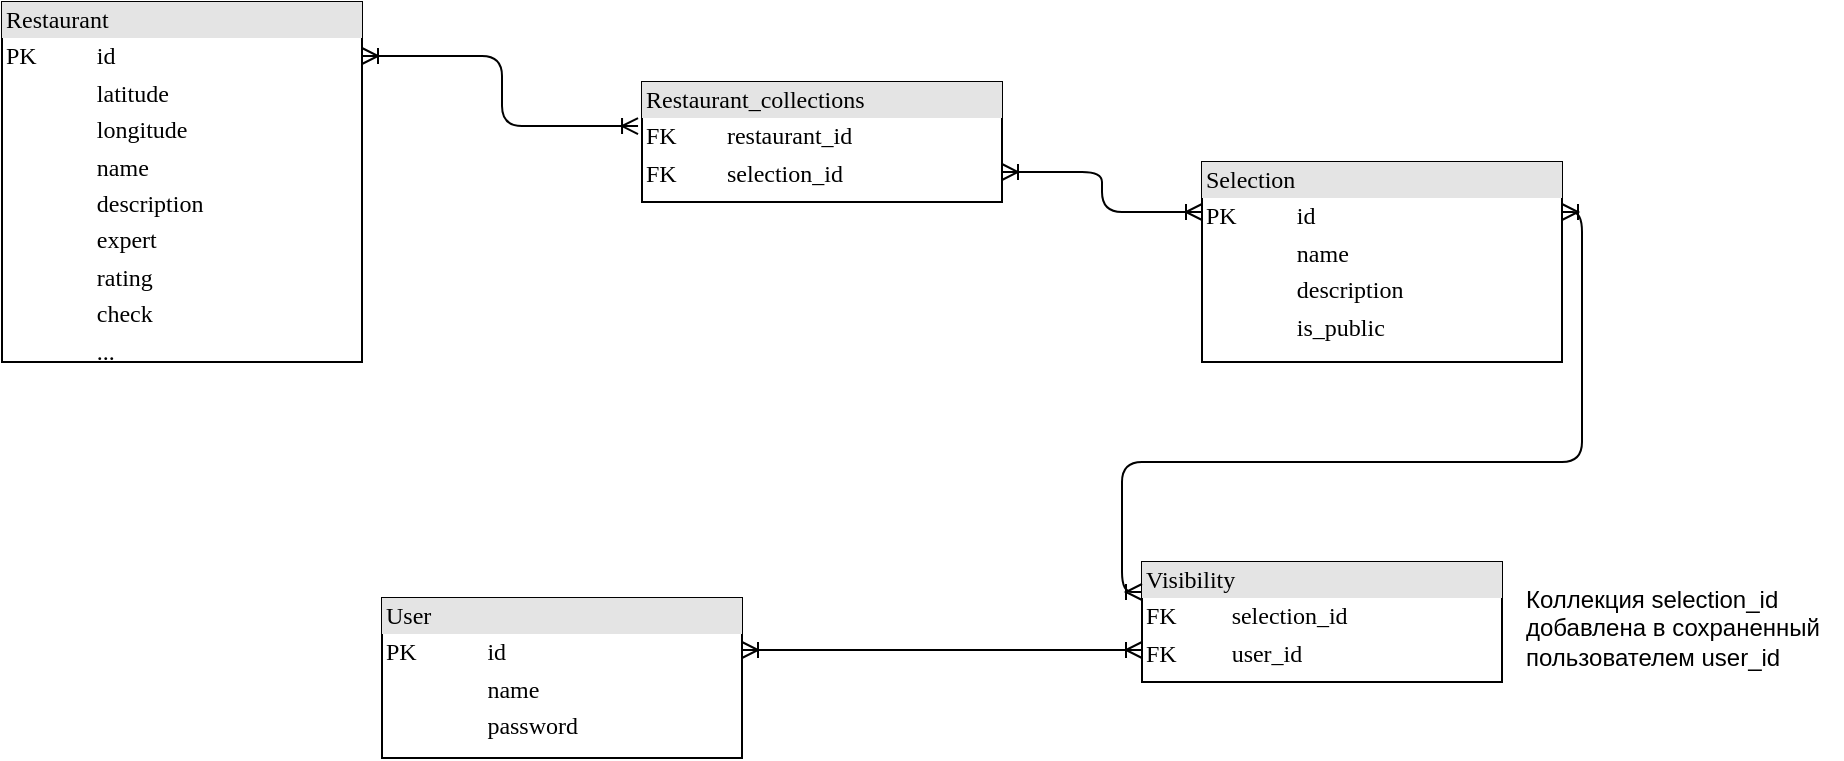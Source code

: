 <mxfile version="24.7.6">
  <diagram name="Page-1" id="2ca16b54-16f6-2749-3443-fa8db7711227">
    <mxGraphModel dx="1194" dy="797" grid="1" gridSize="10" guides="1" tooltips="1" connect="1" arrows="1" fold="1" page="1" pageScale="1" pageWidth="1100" pageHeight="850" background="none" math="0" shadow="0">
      <root>
        <mxCell id="0" />
        <mxCell id="1" parent="0" />
        <mxCell id="2ed32ef02a7f4228-1" value="&lt;div style=&quot;box-sizing:border-box;width:100%;background:#e4e4e4;padding:2px;&quot;&gt;Restaurant&lt;/div&gt;&lt;table style=&quot;width:100%;font-size:1em;&quot; cellpadding=&quot;2&quot; cellspacing=&quot;0&quot;&gt;&lt;tbody&gt;&lt;tr&gt;&lt;td&gt;PK&lt;/td&gt;&lt;td&gt;id&lt;/td&gt;&lt;/tr&gt;&lt;tr&gt;&lt;td&gt;&lt;br&gt;&lt;/td&gt;&lt;td&gt;latitude&lt;/td&gt;&lt;/tr&gt;&lt;tr&gt;&lt;td&gt;&lt;/td&gt;&lt;td&gt;longitude&lt;br&gt;&lt;/td&gt;&lt;/tr&gt;&lt;tr&gt;&lt;td&gt;&lt;br&gt;&lt;/td&gt;&lt;td&gt;name&lt;/td&gt;&lt;/tr&gt;&lt;tr&gt;&lt;td&gt;&lt;br&gt;&lt;/td&gt;&lt;td&gt;description&lt;br&gt;&lt;/td&gt;&lt;/tr&gt;&lt;tr&gt;&lt;td&gt;&lt;br&gt;&lt;/td&gt;&lt;td&gt;expert&lt;/td&gt;&lt;/tr&gt;&lt;tr&gt;&lt;td&gt;&lt;br&gt;&lt;/td&gt;&lt;td&gt;rating&lt;/td&gt;&lt;/tr&gt;&lt;tr&gt;&lt;td&gt;&lt;br&gt;&lt;/td&gt;&lt;td&gt;check&lt;/td&gt;&lt;/tr&gt;&lt;tr&gt;&lt;td&gt;&lt;br&gt;&lt;/td&gt;&lt;td&gt;...&amp;nbsp;&lt;/td&gt;&lt;/tr&gt;&lt;/tbody&gt;&lt;/table&gt;" style="verticalAlign=top;align=left;overflow=fill;html=1;rounded=0;shadow=0;comic=0;labelBackgroundColor=none;strokeWidth=1;fontFamily=Verdana;fontSize=12" parent="1" vertex="1">
          <mxGeometry x="80" y="50" width="180" height="180" as="geometry" />
        </mxCell>
        <mxCell id="2ed32ef02a7f4228-18" style="edgeStyle=orthogonalEdgeStyle;html=1;entryX=1;entryY=0.75;labelBackgroundColor=none;startArrow=ERoneToMany;endArrow=ERoneToMany;fontFamily=Verdana;fontSize=12;align=left;entryDx=0;entryDy=0;exitX=0;exitY=0.25;exitDx=0;exitDy=0;startFill=0;" parent="1" source="2ed32ef02a7f4228-2" target="2ed32ef02a7f4228-5" edge="1">
          <mxGeometry relative="1" as="geometry" />
        </mxCell>
        <mxCell id="2ed32ef02a7f4228-2" value="&lt;div style=&quot;box-sizing: border-box ; width: 100% ; background: #e4e4e4 ; padding: 2px&quot;&gt;Selection&lt;/div&gt;&lt;table style=&quot;width: 100% ; font-size: 1em&quot; cellpadding=&quot;2&quot; cellspacing=&quot;0&quot;&gt;&lt;tbody&gt;&lt;tr&gt;&lt;td&gt;PK&lt;/td&gt;&lt;td&gt;id&lt;/td&gt;&lt;/tr&gt;&lt;tr&gt;&lt;td&gt;&lt;br&gt;&lt;/td&gt;&lt;td&gt;name&lt;/td&gt;&lt;/tr&gt;&lt;tr&gt;&lt;td&gt;&lt;/td&gt;&lt;td&gt;description&lt;/td&gt;&lt;/tr&gt;&lt;tr&gt;&lt;td&gt;&lt;br&gt;&lt;/td&gt;&lt;td&gt;is_public&lt;/td&gt;&lt;/tr&gt;&lt;/tbody&gt;&lt;/table&gt;" style="verticalAlign=top;align=left;overflow=fill;html=1;rounded=0;shadow=0;comic=0;labelBackgroundColor=none;strokeWidth=1;fontFamily=Verdana;fontSize=12" parent="1" vertex="1">
          <mxGeometry x="680" y="130" width="180" height="100" as="geometry" />
        </mxCell>
        <mxCell id="2ed32ef02a7f4228-16" style="edgeStyle=orthogonalEdgeStyle;html=1;labelBackgroundColor=none;startArrow=ERoneToMany;endArrow=ERoneToMany;fontFamily=Verdana;fontSize=12;align=left;startFill=0;entryX=1;entryY=0.25;entryDx=0;entryDy=0;" parent="1" edge="1">
          <mxGeometry relative="1" as="geometry">
            <mxPoint x="650" y="374" as="sourcePoint" />
            <mxPoint x="450" y="374" as="targetPoint" />
            <Array as="points">
              <mxPoint x="560" y="374" />
              <mxPoint x="560" y="374" />
            </Array>
          </mxGeometry>
        </mxCell>
        <mxCell id="2ed32ef02a7f4228-3" value="&lt;div style=&quot;box-sizing: border-box ; width: 100% ; background: #e4e4e4 ; padding: 2px&quot;&gt;Visibility&lt;/div&gt;&lt;table style=&quot;width: 100% ; font-size: 1em&quot; cellpadding=&quot;2&quot; cellspacing=&quot;0&quot;&gt;&lt;tbody&gt;&lt;tr&gt;&lt;td&gt;FK&lt;/td&gt;&lt;td&gt;selection_id&lt;/td&gt;&lt;/tr&gt;&lt;tr&gt;&lt;td&gt;FK&lt;/td&gt;&lt;td&gt;user_id&lt;/td&gt;&lt;/tr&gt;&lt;tr&gt;&lt;td&gt;&lt;/td&gt;&lt;td&gt;&lt;/td&gt;&lt;/tr&gt;&lt;/tbody&gt;&lt;/table&gt;" style="verticalAlign=top;align=left;overflow=fill;html=1;rounded=0;shadow=0;comic=0;labelBackgroundColor=none;strokeWidth=1;fontFamily=Verdana;fontSize=12" parent="1" vertex="1">
          <mxGeometry x="650" y="330" width="180" height="60" as="geometry" />
        </mxCell>
        <mxCell id="2ed32ef02a7f4228-4" value="&lt;div style=&quot;box-sizing: border-box ; width: 100% ; background: #e4e4e4 ; padding: 2px&quot;&gt;User&lt;/div&gt;&lt;table style=&quot;width: 100% ; font-size: 1em&quot; cellpadding=&quot;2&quot; cellspacing=&quot;0&quot;&gt;&lt;tbody&gt;&lt;tr&gt;&lt;td&gt;PK&lt;/td&gt;&lt;td&gt;id&lt;/td&gt;&lt;/tr&gt;&lt;tr&gt;&lt;td&gt;&lt;br&gt;&lt;/td&gt;&lt;td&gt;name&lt;/td&gt;&lt;/tr&gt;&lt;tr&gt;&lt;td&gt;&lt;/td&gt;&lt;td&gt;password&lt;/td&gt;&lt;/tr&gt;&lt;tr&gt;&lt;td&gt;&lt;br&gt;&lt;/td&gt;&lt;td&gt;&lt;br&gt;&lt;/td&gt;&lt;/tr&gt;&lt;/tbody&gt;&lt;/table&gt;" style="verticalAlign=top;align=left;overflow=fill;html=1;rounded=0;shadow=0;comic=0;labelBackgroundColor=none;strokeWidth=1;fontFamily=Verdana;fontSize=12" parent="1" vertex="1">
          <mxGeometry x="270" y="348" width="180" height="80" as="geometry" />
        </mxCell>
        <mxCell id="2ed32ef02a7f4228-15" style="edgeStyle=orthogonalEdgeStyle;html=1;entryX=1;entryY=0.15;labelBackgroundColor=none;startArrow=ERoneToMany;endArrow=ERoneToMany;fontFamily=Verdana;fontSize=12;align=left;entryDx=0;entryDy=0;entryPerimeter=0;exitX=-0.011;exitY=0.367;exitDx=0;exitDy=0;exitPerimeter=0;startFill=0;" parent="1" source="2ed32ef02a7f4228-5" target="2ed32ef02a7f4228-1" edge="1">
          <mxGeometry relative="1" as="geometry" />
        </mxCell>
        <mxCell id="2ed32ef02a7f4228-5" value="&lt;div style=&quot;box-sizing:border-box;width:100%;background:#e4e4e4;padding:2px;&quot;&gt;Restaurant_collections&lt;/div&gt;&lt;table style=&quot;width:100%;font-size:1em;&quot; cellpadding=&quot;2&quot; cellspacing=&quot;0&quot;&gt;&lt;tbody&gt;&lt;tr&gt;&lt;td&gt;FK&lt;/td&gt;&lt;td&gt;restaurant_id&lt;/td&gt;&lt;/tr&gt;&lt;tr&gt;&lt;td&gt;FK&lt;/td&gt;&lt;td&gt;selection_id&lt;/td&gt;&lt;/tr&gt;&lt;tr&gt;&lt;td&gt;&lt;/td&gt;&lt;td&gt;&lt;br&gt;&lt;/td&gt;&lt;/tr&gt;&lt;/tbody&gt;&lt;/table&gt;" style="verticalAlign=top;align=left;overflow=fill;html=1;rounded=0;shadow=0;comic=0;labelBackgroundColor=none;strokeWidth=1;fontFamily=Verdana;fontSize=12" parent="1" vertex="1">
          <mxGeometry x="400" y="90" width="180" height="60" as="geometry" />
        </mxCell>
        <mxCell id="W4W_r-IOfC5QPBc3RYby-1" style="edgeStyle=orthogonalEdgeStyle;html=1;entryX=0;entryY=0.25;labelBackgroundColor=none;startArrow=ERoneToMany;endArrow=ERoneToMany;fontFamily=Verdana;fontSize=12;align=left;entryDx=0;entryDy=0;exitX=1;exitY=0.25;exitDx=0;exitDy=0;startFill=0;" edge="1" parent="1" source="2ed32ef02a7f4228-2" target="2ed32ef02a7f4228-3">
          <mxGeometry relative="1" as="geometry">
            <mxPoint x="340" y="345" as="sourcePoint" />
            <mxPoint x="590" y="145" as="targetPoint" />
          </mxGeometry>
        </mxCell>
        <mxCell id="W4W_r-IOfC5QPBc3RYby-2" value="Коллекция selection_id добавлена в сохраненный пользователем user_id" style="text;html=1;align=left;verticalAlign=middle;whiteSpace=wrap;rounded=0;" vertex="1" parent="1">
          <mxGeometry x="840" y="348" width="160" height="30" as="geometry" />
        </mxCell>
      </root>
    </mxGraphModel>
  </diagram>
</mxfile>
